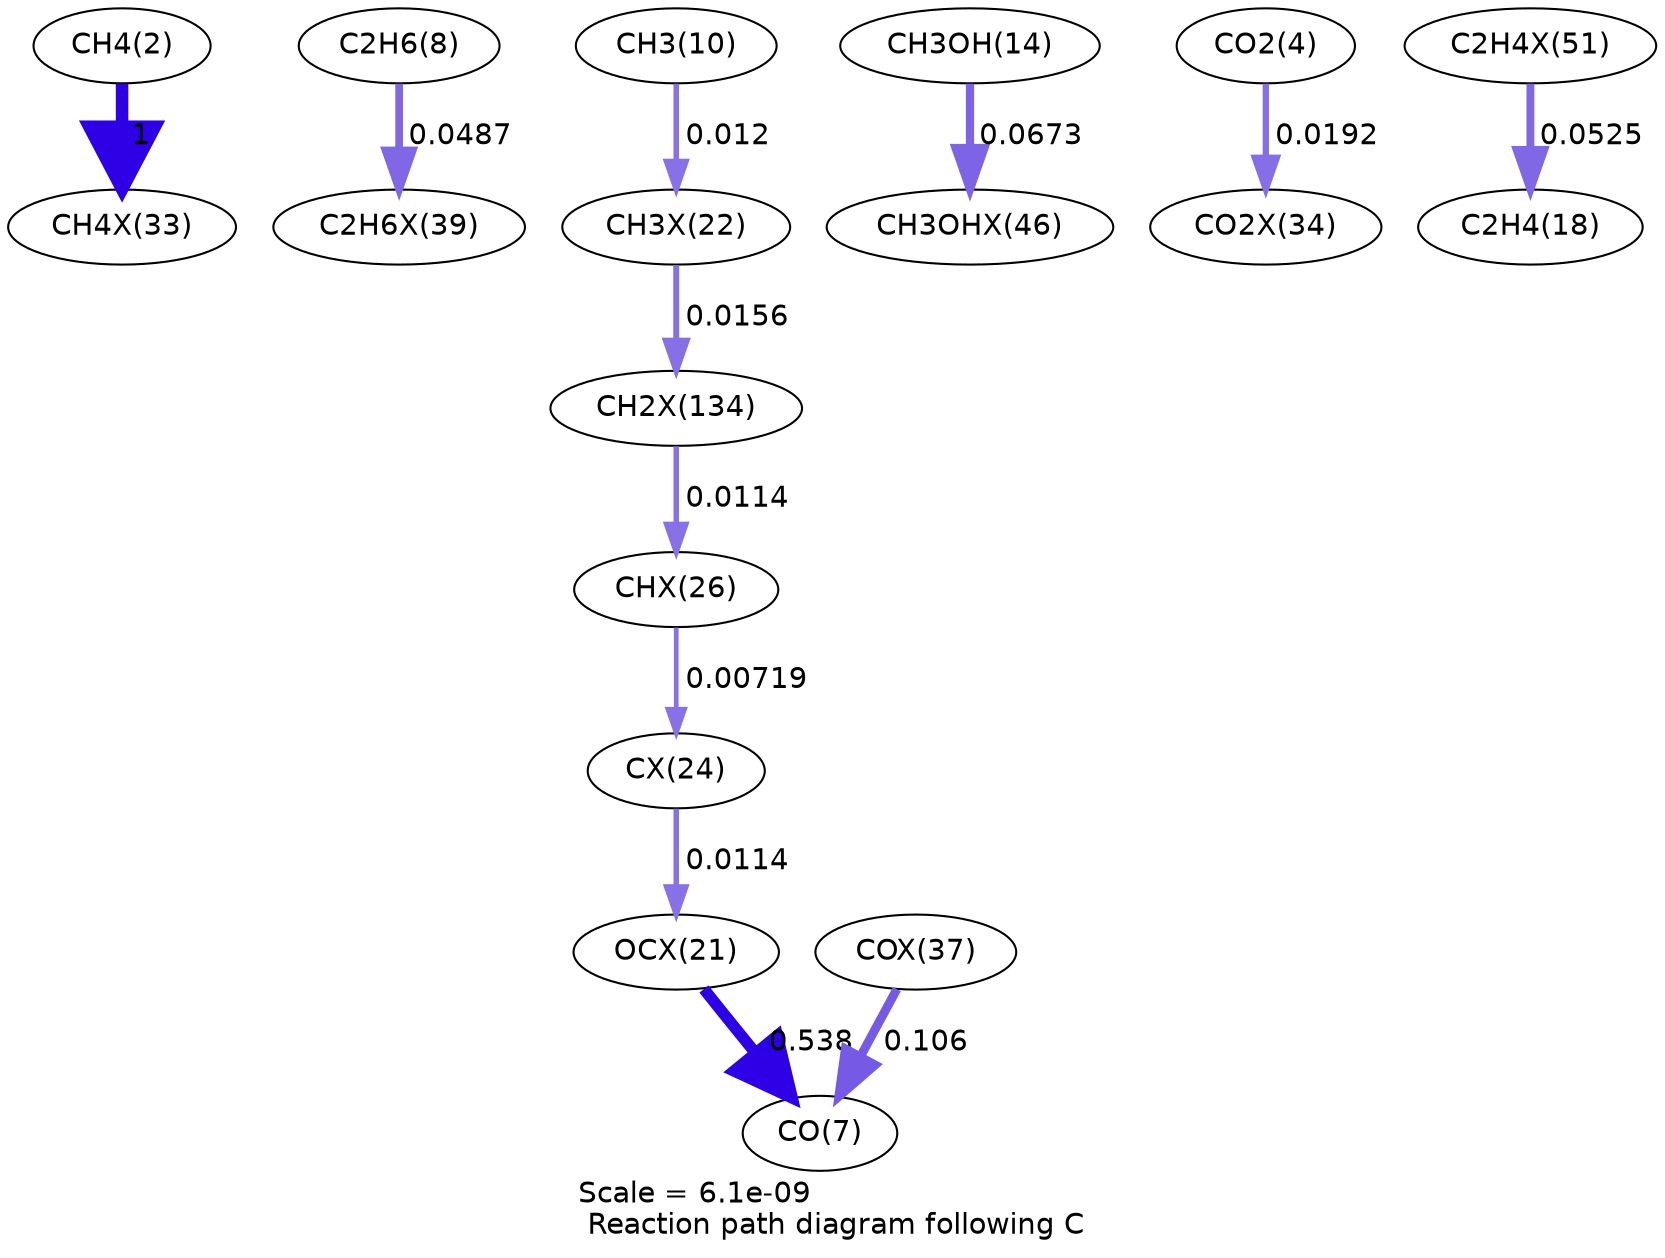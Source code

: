 digraph reaction_paths {
center=1;
s4 -> s45[fontname="Helvetica", penwidth=6, arrowsize=3, color="0.7, 1.5, 0.9"
, label=" 1"];
s10 -> s51[fontname="Helvetica", penwidth=3.72, arrowsize=1.86, color="0.7, 0.549, 0.9"
, label=" 0.0487"];
s12 -> s39[fontname="Helvetica", penwidth=2.66, arrowsize=1.33, color="0.7, 0.512, 0.9"
, label=" 0.012"];
s39 -> s62[fontname="Helvetica", penwidth=2.86, arrowsize=1.43, color="0.7, 0.516, 0.9"
, label=" 0.0156"];
s16 -> s56[fontname="Helvetica", penwidth=3.96, arrowsize=1.98, color="0.7, 0.567, 0.9"
, label=" 0.0673"];
s62 -> s43[fontname="Helvetica", penwidth=2.62, arrowsize=1.31, color="0.7, 0.511, 0.9"
, label=" 0.0114"];
s43 -> s41[fontname="Helvetica", penwidth=2.27, arrowsize=1.14, color="0.7, 0.507, 0.9"
, label=" 0.00719"];
s41 -> s38[fontname="Helvetica", penwidth=2.62, arrowsize=1.31, color="0.7, 0.511, 0.9"
, label=" 0.0114"];
s38 -> s9[fontname="Helvetica", penwidth=5.53, arrowsize=2.77, color="0.7, 1.04, 0.9"
, label=" 0.538"];
s49 -> s9[fontname="Helvetica", penwidth=4.3, arrowsize=2.15, color="0.7, 0.606, 0.9"
, label=" 0.106"];
s6 -> s46[fontname="Helvetica", penwidth=3.02, arrowsize=1.51, color="0.7, 0.519, 0.9"
, label=" 0.0192"];
s61 -> s20[fontname="Helvetica", penwidth=3.77, arrowsize=1.89, color="0.7, 0.552, 0.9"
, label=" 0.0525"];
s4 [ fontname="Helvetica", label="CH4(2)"];
s6 [ fontname="Helvetica", label="CO2(4)"];
s9 [ fontname="Helvetica", label="CO(7)"];
s10 [ fontname="Helvetica", label="C2H6(8)"];
s12 [ fontname="Helvetica", label="CH3(10)"];
s16 [ fontname="Helvetica", label="CH3OH(14)"];
s20 [ fontname="Helvetica", label="C2H4(18)"];
s38 [ fontname="Helvetica", label="OCX(21)"];
s39 [ fontname="Helvetica", label="CH3X(22)"];
s41 [ fontname="Helvetica", label="CX(24)"];
s43 [ fontname="Helvetica", label="CHX(26)"];
s45 [ fontname="Helvetica", label="CH4X(33)"];
s46 [ fontname="Helvetica", label="CO2X(34)"];
s49 [ fontname="Helvetica", label="COX(37)"];
s51 [ fontname="Helvetica", label="C2H6X(39)"];
s56 [ fontname="Helvetica", label="CH3OHX(46)"];
s61 [ fontname="Helvetica", label="C2H4X(51)"];
s62 [ fontname="Helvetica", label="CH2X(134)"];
 label = "Scale = 6.1e-09\l Reaction path diagram following C";
 fontname = "Helvetica";
}
